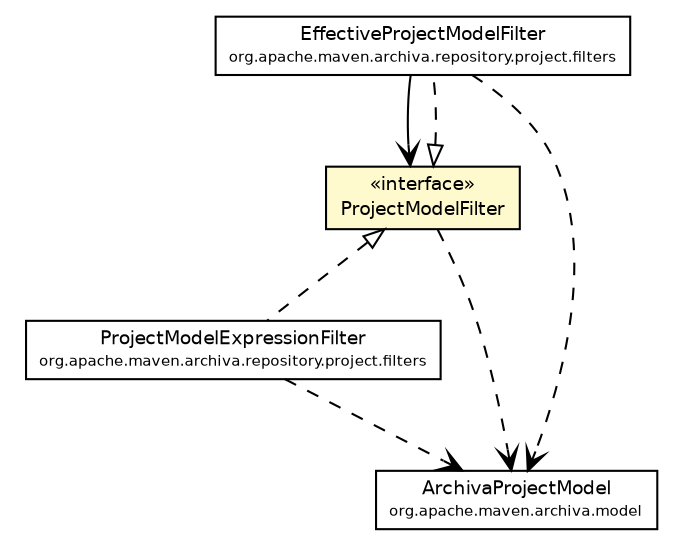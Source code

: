 #!/usr/local/bin/dot
#
# Class diagram 
# Generated by UmlGraph version 4.6 (http://www.spinellis.gr/sw/umlgraph)
#

digraph G {
	edge [fontname="Helvetica",fontsize=10,labelfontname="Helvetica",labelfontsize=10];
	node [fontname="Helvetica",fontsize=10,shape=plaintext];
	// org.apache.maven.archiva.repository.project.filters.ProjectModelExpressionFilter
	c70417 [label=<<table border="0" cellborder="1" cellspacing="0" cellpadding="2" port="p" href="./filters/ProjectModelExpressionFilter.html">
		<tr><td><table border="0" cellspacing="0" cellpadding="1">
			<tr><td> ProjectModelExpressionFilter </td></tr>
			<tr><td><font point-size="7.0"> org.apache.maven.archiva.repository.project.filters </font></td></tr>
		</table></td></tr>
		</table>>, fontname="Helvetica", fontcolor="black", fontsize=9.0];
	// org.apache.maven.archiva.repository.project.filters.EffectiveProjectModelFilter
	c70418 [label=<<table border="0" cellborder="1" cellspacing="0" cellpadding="2" port="p" href="./filters/EffectiveProjectModelFilter.html">
		<tr><td><table border="0" cellspacing="0" cellpadding="1">
			<tr><td> EffectiveProjectModelFilter </td></tr>
			<tr><td><font point-size="7.0"> org.apache.maven.archiva.repository.project.filters </font></td></tr>
		</table></td></tr>
		</table>>, fontname="Helvetica", fontcolor="black", fontsize=9.0];
	// org.apache.maven.archiva.repository.project.ProjectModelFilter
	c70425 [label=<<table border="0" cellborder="1" cellspacing="0" cellpadding="2" port="p" bgcolor="lemonChiffon" href="./ProjectModelFilter.html">
		<tr><td><table border="0" cellspacing="0" cellpadding="1">
			<tr><td> &laquo;interface&raquo; </td></tr>
			<tr><td> ProjectModelFilter </td></tr>
		</table></td></tr>
		</table>>, fontname="Helvetica", fontcolor="black", fontsize=9.0];
	//org.apache.maven.archiva.repository.project.filters.ProjectModelExpressionFilter implements org.apache.maven.archiva.repository.project.ProjectModelFilter
	c70425:p -> c70417:p [dir=back,arrowtail=empty,style=dashed];
	//org.apache.maven.archiva.repository.project.filters.EffectiveProjectModelFilter implements org.apache.maven.archiva.repository.project.ProjectModelFilter
	c70425:p -> c70418:p [dir=back,arrowtail=empty,style=dashed];
	// org.apache.maven.archiva.repository.project.filters.EffectiveProjectModelFilter NAVASSOC org.apache.maven.archiva.repository.project.ProjectModelFilter
	c70418:p -> c70425:p [taillabel="", label="", headlabel="", fontname="Helvetica", fontcolor="black", fontsize=10.0, color="black", arrowhead=open];
	// org.apache.maven.archiva.repository.project.filters.ProjectModelExpressionFilter DEPEND org.apache.maven.archiva.model.ArchivaProjectModel
	c70417:p -> c70683:p [taillabel="", label="", headlabel="", fontname="Helvetica", fontcolor="black", fontsize=10.0, color="black", arrowhead=open, style=dashed];
	// org.apache.maven.archiva.repository.project.filters.EffectiveProjectModelFilter DEPEND org.apache.maven.archiva.model.ArchivaProjectModel
	c70418:p -> c70683:p [taillabel="", label="", headlabel="", fontname="Helvetica", fontcolor="black", fontsize=10.0, color="black", arrowhead=open, style=dashed];
	// org.apache.maven.archiva.repository.project.ProjectModelFilter DEPEND org.apache.maven.archiva.model.ArchivaProjectModel
	c70425:p -> c70683:p [taillabel="", label="", headlabel="", fontname="Helvetica", fontcolor="black", fontsize=10.0, color="black", arrowhead=open, style=dashed];
	// org.apache.maven.archiva.model.ArchivaProjectModel
	c70683 [label=<<table border="0" cellborder="1" cellspacing="0" cellpadding="2" port="p" href="http://java.sun.com/j2se/1.4.2/docs/api/org/apache/maven/archiva/model/ArchivaProjectModel.html">
		<tr><td><table border="0" cellspacing="0" cellpadding="1">
			<tr><td> ArchivaProjectModel </td></tr>
			<tr><td><font point-size="7.0"> org.apache.maven.archiva.model </font></td></tr>
		</table></td></tr>
		</table>>, fontname="Helvetica", fontcolor="black", fontsize=9.0];
}

